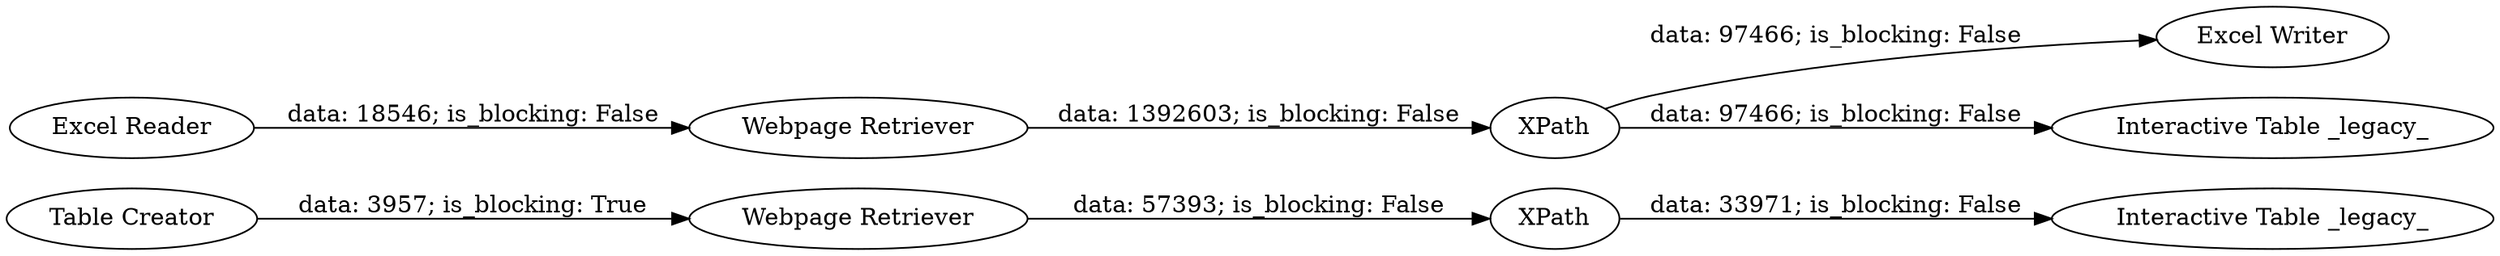 digraph {
	"324149151065834160_927" [label="Webpage Retriever"]
	"324149151065834160_932" [label=XPath]
	"324149151065834160_930" [label="Interactive Table _legacy_"]
	"324149151065834160_938" [label="Excel Writer"]
	"324149151065834160_933" [label="Interactive Table _legacy_"]
	"324149151065834160_940" [label="Excel Reader"]
	"324149151065834160_935" [label="Webpage Retriever"]
	"324149151065834160_934" [label=XPath]
	"324149151065834160_926" [label="Table Creator"]
	"324149151065834160_934" -> "324149151065834160_933" [label="data: 97466; is_blocking: False"]
	"324149151065834160_934" -> "324149151065834160_938" [label="data: 97466; is_blocking: False"]
	"324149151065834160_927" -> "324149151065834160_932" [label="data: 57393; is_blocking: False"]
	"324149151065834160_935" -> "324149151065834160_934" [label="data: 1392603; is_blocking: False"]
	"324149151065834160_932" -> "324149151065834160_930" [label="data: 33971; is_blocking: False"]
	"324149151065834160_940" -> "324149151065834160_935" [label="data: 18546; is_blocking: False"]
	"324149151065834160_926" -> "324149151065834160_927" [label="data: 3957; is_blocking: True"]
	rankdir=LR
}
